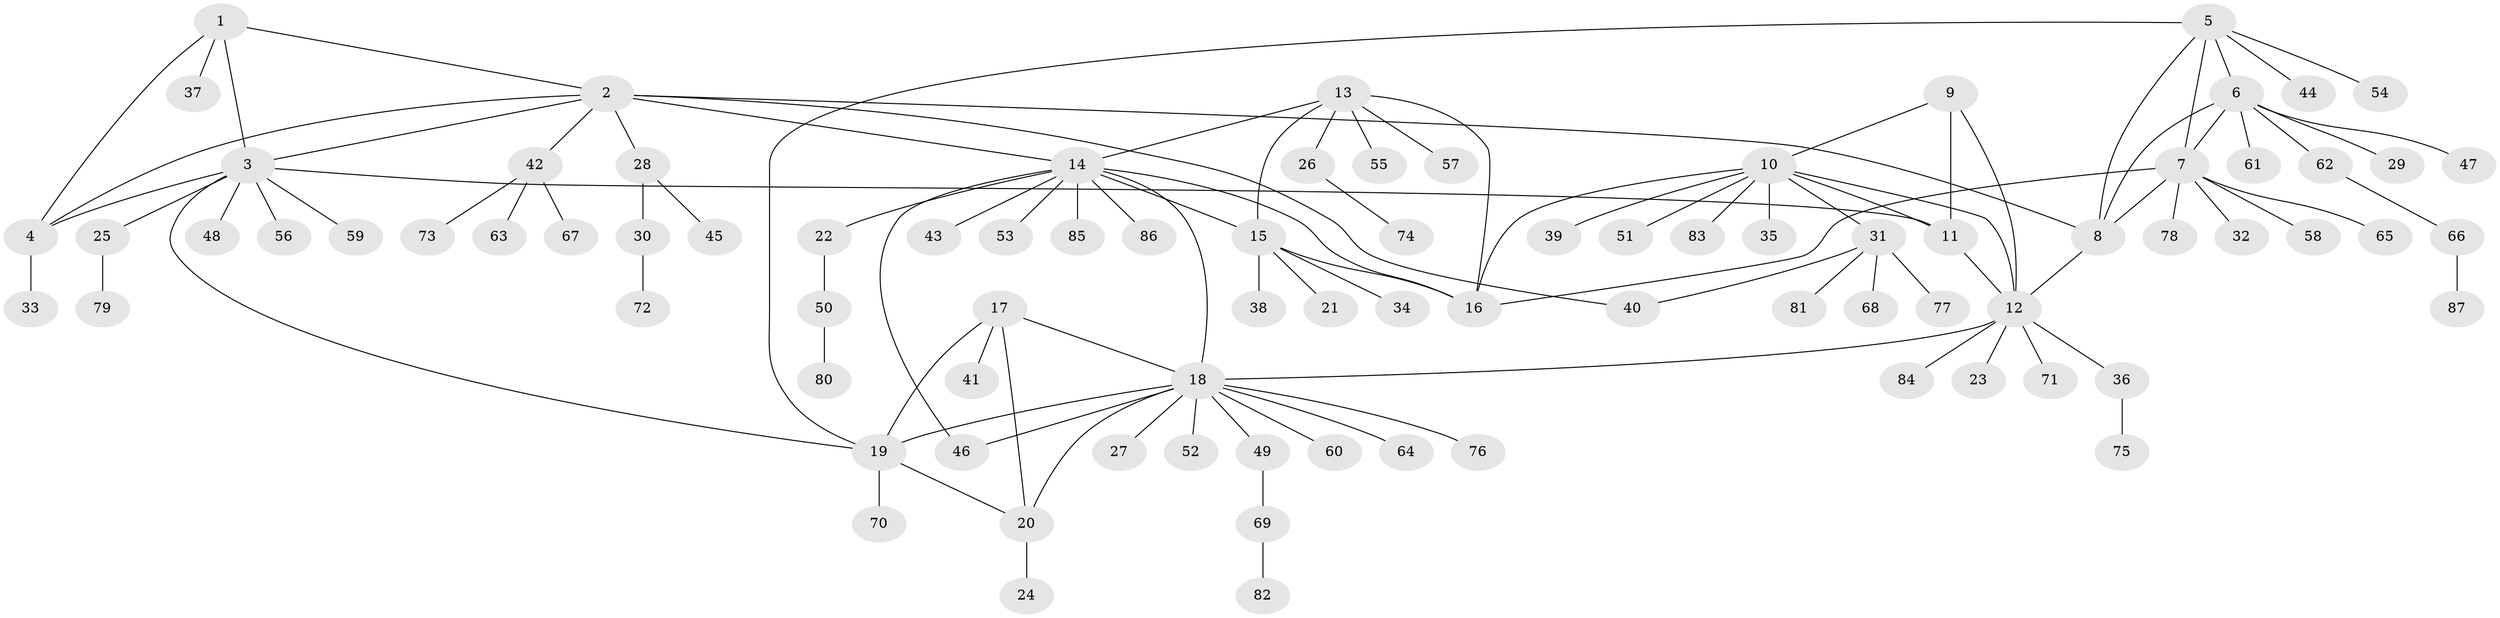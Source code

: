 // Generated by graph-tools (version 1.1) at 2025/54/03/09/25 04:54:05]
// undirected, 87 vertices, 109 edges
graph export_dot {
graph [start="1"]
  node [color=gray90,style=filled];
  1;
  2;
  3;
  4;
  5;
  6;
  7;
  8;
  9;
  10;
  11;
  12;
  13;
  14;
  15;
  16;
  17;
  18;
  19;
  20;
  21;
  22;
  23;
  24;
  25;
  26;
  27;
  28;
  29;
  30;
  31;
  32;
  33;
  34;
  35;
  36;
  37;
  38;
  39;
  40;
  41;
  42;
  43;
  44;
  45;
  46;
  47;
  48;
  49;
  50;
  51;
  52;
  53;
  54;
  55;
  56;
  57;
  58;
  59;
  60;
  61;
  62;
  63;
  64;
  65;
  66;
  67;
  68;
  69;
  70;
  71;
  72;
  73;
  74;
  75;
  76;
  77;
  78;
  79;
  80;
  81;
  82;
  83;
  84;
  85;
  86;
  87;
  1 -- 2;
  1 -- 3;
  1 -- 4;
  1 -- 37;
  2 -- 3;
  2 -- 4;
  2 -- 8;
  2 -- 14;
  2 -- 28;
  2 -- 40;
  2 -- 42;
  3 -- 4;
  3 -- 11;
  3 -- 19;
  3 -- 25;
  3 -- 48;
  3 -- 56;
  3 -- 59;
  4 -- 33;
  5 -- 6;
  5 -- 7;
  5 -- 8;
  5 -- 19;
  5 -- 44;
  5 -- 54;
  6 -- 7;
  6 -- 8;
  6 -- 29;
  6 -- 47;
  6 -- 61;
  6 -- 62;
  7 -- 8;
  7 -- 16;
  7 -- 32;
  7 -- 58;
  7 -- 65;
  7 -- 78;
  8 -- 12;
  9 -- 10;
  9 -- 11;
  9 -- 12;
  10 -- 11;
  10 -- 12;
  10 -- 16;
  10 -- 31;
  10 -- 35;
  10 -- 39;
  10 -- 51;
  10 -- 83;
  11 -- 12;
  12 -- 18;
  12 -- 23;
  12 -- 36;
  12 -- 71;
  12 -- 84;
  13 -- 14;
  13 -- 15;
  13 -- 16;
  13 -- 26;
  13 -- 55;
  13 -- 57;
  14 -- 15;
  14 -- 16;
  14 -- 18;
  14 -- 22;
  14 -- 43;
  14 -- 46;
  14 -- 53;
  14 -- 85;
  14 -- 86;
  15 -- 16;
  15 -- 21;
  15 -- 34;
  15 -- 38;
  17 -- 18;
  17 -- 19;
  17 -- 20;
  17 -- 41;
  18 -- 19;
  18 -- 20;
  18 -- 27;
  18 -- 46;
  18 -- 49;
  18 -- 52;
  18 -- 60;
  18 -- 64;
  18 -- 76;
  19 -- 20;
  19 -- 70;
  20 -- 24;
  22 -- 50;
  25 -- 79;
  26 -- 74;
  28 -- 30;
  28 -- 45;
  30 -- 72;
  31 -- 40;
  31 -- 68;
  31 -- 77;
  31 -- 81;
  36 -- 75;
  42 -- 63;
  42 -- 67;
  42 -- 73;
  49 -- 69;
  50 -- 80;
  62 -- 66;
  66 -- 87;
  69 -- 82;
}
